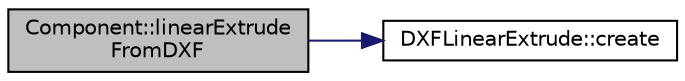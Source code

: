 digraph "Component::linearExtrudeFromDXF"
{
  edge [fontname="Helvetica",fontsize="10",labelfontname="Helvetica",labelfontsize="10"];
  node [fontname="Helvetica",fontsize="10",shape=record];
  rankdir="LR";
  Node1 [label="Component::linearExtrude\lFromDXF",height=0.2,width=0.4,color="black", fillcolor="grey75", style="filled" fontcolor="black"];
  Node1 -> Node2 [color="midnightblue",fontsize="10",style="solid",fontname="Helvetica"];
  Node2 [label="DXFLinearExtrude::create",height=0.2,width=0.4,color="black", fillcolor="white", style="filled",URL="$classDXFLinearExtrude.html#a90be3fd523ea9f167550ccd7cd2ec70c",tooltip="Default DXF factory method."];
}
